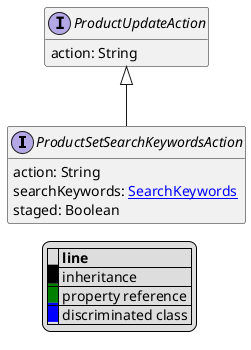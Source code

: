@startuml

hide empty fields
hide empty methods
legend
|= |= line |
|<back:black>   </back>| inheritance |
|<back:green>   </back>| property reference |
|<back:blue>   </back>| discriminated class |
endlegend
interface ProductSetSearchKeywordsAction [[ProductSetSearchKeywordsAction.svg]] extends ProductUpdateAction {
    action: String
    searchKeywords: [[SearchKeywords.svg SearchKeywords]]
    staged: Boolean
}
interface ProductUpdateAction [[ProductUpdateAction.svg]]  {
    action: String
}





@enduml
